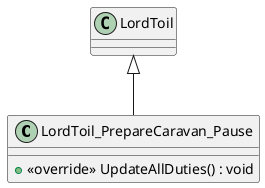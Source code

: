 @startuml
class LordToil_PrepareCaravan_Pause {
    + <<override>> UpdateAllDuties() : void
}
LordToil <|-- LordToil_PrepareCaravan_Pause
@enduml
